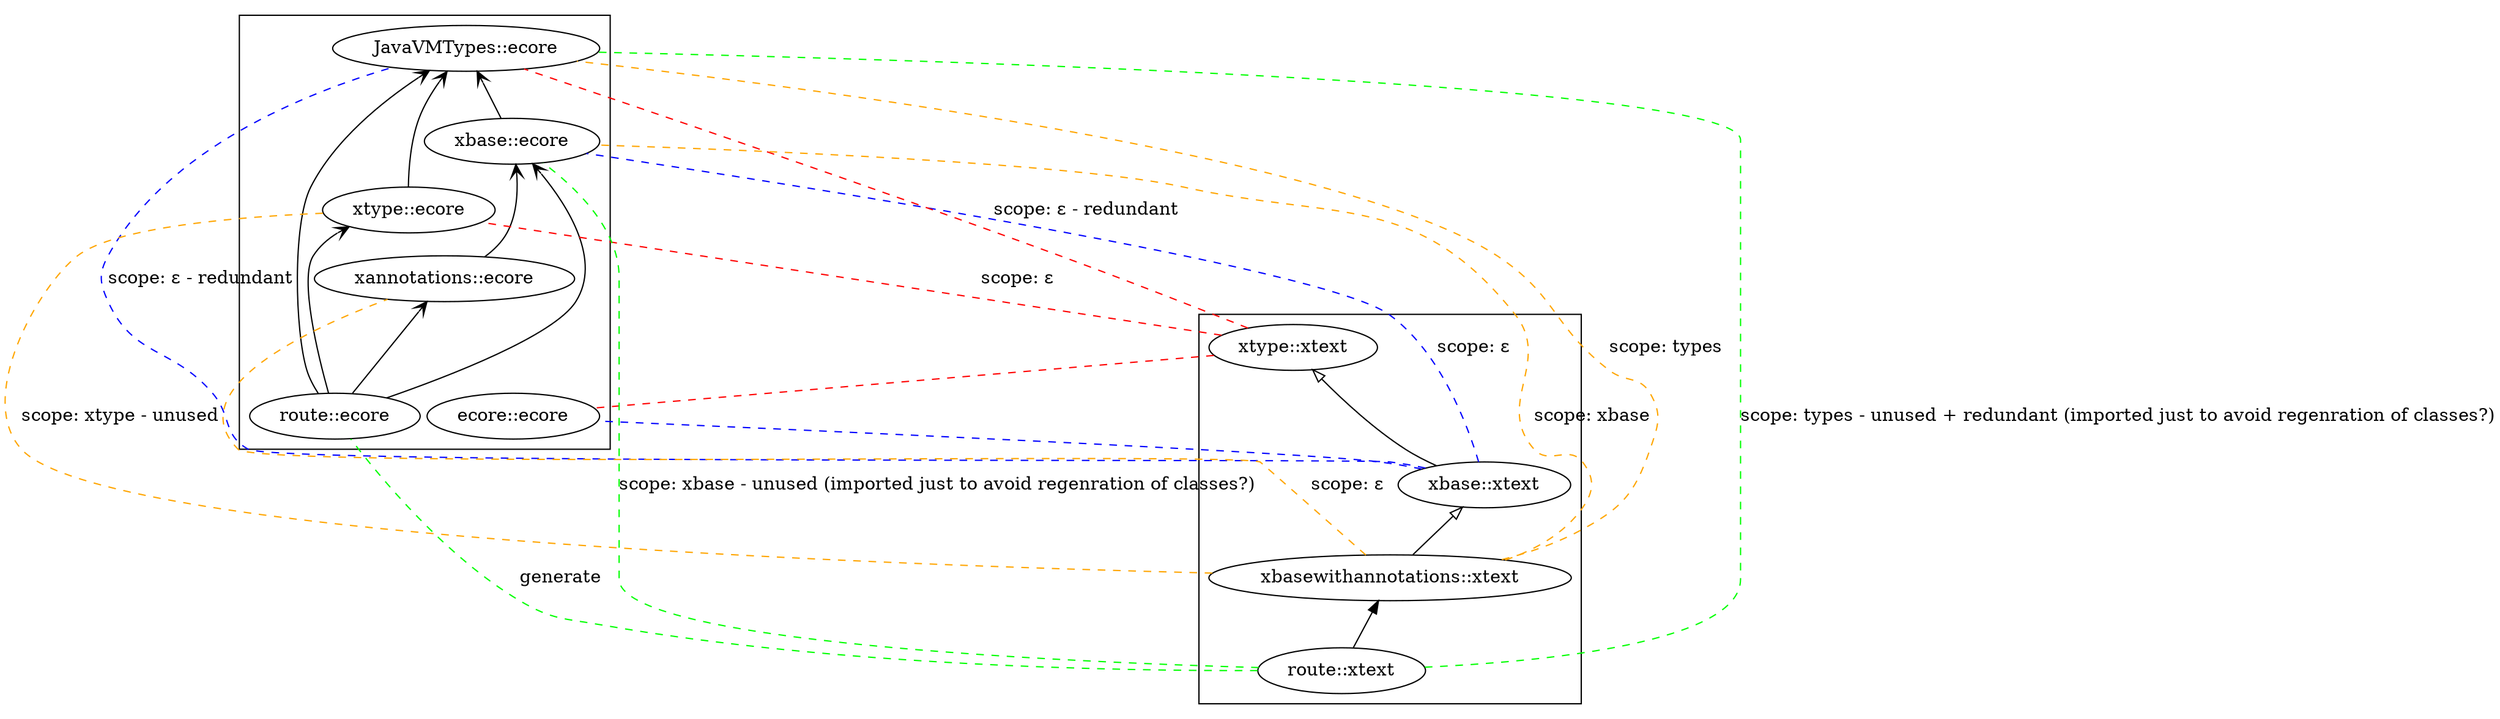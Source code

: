 digraph ecore_dependencies {
  /* ecore_ files */

  rankdir=BT;
subgraph cluster0 {
  ecore_xbase [label="xbase::ecore"]
  ecore_JavaVMTypes [label="JavaVMTypes::ecore"]
  ecore_xannotations [label="xannotations::ecore"]
  ecore_xtype [label="xtype::ecore"]
  ecore_ecore [label="ecore::ecore"]
  ecore_route [label="route::ecore"]

  ecore_xbase -> ecore_JavaVMTypes [arrowhead=vee]
  ecore_xtype -> ecore_JavaVMTypes [arrowhead=vee]
  ecore_xannotations -> ecore_xbase [arrowhead=vee]

  ecore_route -> ecore_xtype [arrowhead=vee]
  ecore_route -> ecore_xbase [arrowhead=vee]
  ecore_route -> ecore_xannotations [arrowhead=vee]
  ecore_route -> ecore_JavaVMTypes [arrowhead=vee]
}
  /* Xtext files */

subgraph cluster1 {

  xtext_xbase [label="xbase::xtext"]
  xtext_xtype [label="xtype::xtext"]
  xtext_xbasewithannotations [label="xbasewithannotations::xtext"]
  xtext_route [label="route::xtext"]


  xtext_xbase -> xtext_xtype [arrowhead="empty"]
  xtext_xbasewithannotations -> xtext_xbase [arrowhead="empty"]
  xtext_route -> xtext_xbasewithannotations
}

  /* Xtext to ecore dependencies */

  xtext_xbase -> ecore_JavaVMTypes [arrowhead="void", arrowtail="diamond", style=dashed, color=blue, label="scope: ε - redundant"]
  xtext_xbase -> ecore_xbase [arrowhead="void", arrowtail="diamond", style=dashed, color=blue, label="scope: ε"]
  xtext_xbase -> ecore_ecore [arrowhead="void", arrowtail="diamond", style=dashed, color=blue, label="scope: ecore"]

  xtext_xtype -> ecore_JavaVMTypes [arrowhead="void", arrowtail="diamond", style=dashed, color=red, label="scope: ε - redundant"]
  xtext_xtype -> ecore_xtype [arrowhead="void", arrowtail="diamond", style=dashed, color=red, label="scope: ε"]
  xtext_xtype -> ecore_ecore [arrowhead="void", arrowtail="diamond", style=dashed, color=red, label="scope: ecore"]

  xtext_xbasewithannotations -> ecore_xbase [arrowhead="void", arrowtail="diamond", style=dashed, color=orange, label="scope: xbase"]
  xtext_xbasewithannotations -> ecore_xtype [arrowhead="void", arrowtail="diamond", style=dashed, color=orange, label="scope: xtype - unused"]
  xtext_xbasewithannotations -> ecore_JavaVMTypes [arrowhead="void", arrowtail="diamond", style=dashed, color=orange, label="scope: types"]
  xtext_xbasewithannotations -> ecore_xannotations [arrowhead="void", arrowtail="diamond", style=dashed, color=orange, label="scope: ε"]

  xtext_route -> ecore_route [arrowhead="void", arrowtail="diamond", style=dashed, color=green, label="generate"]
  xtext_route -> ecore_JavaVMTypes [arrowhead="void", arrowtail="diamond", style=dashed, color=green, label="scope: types - unused + redundant (imported just to avoid regenration of classes?)", weight=10]
  xtext_route -> ecore_xbase [arrowhead="void", arrowtail="diamond", style=dashed, color=green, label="scope: xbase - unused (imported just to avoid regenration of classes?)", weight=10]
}
